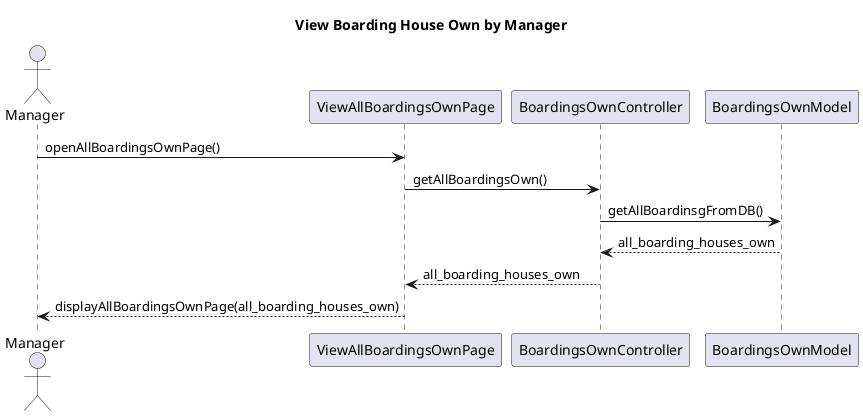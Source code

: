 @startuml
title View Boarding House Own by Manager
actor Manager as act
participant ViewAllBoardingsOwnPage as view
participant BoardingsOwnController as ctrl
participant BoardingsOwnModel as model

act -> view: openAllBoardingsOwnPage()
view -> ctrl: getAllBoardingsOwn()
ctrl -> model: getAllBoardinsgFromDB()
ctrl <-- model: all_boarding_houses_own
view <-- ctrl: all_boarding_houses_own
act <-- view: displayAllBoardingsOwnPage(all_boarding_houses_own)

@enduml